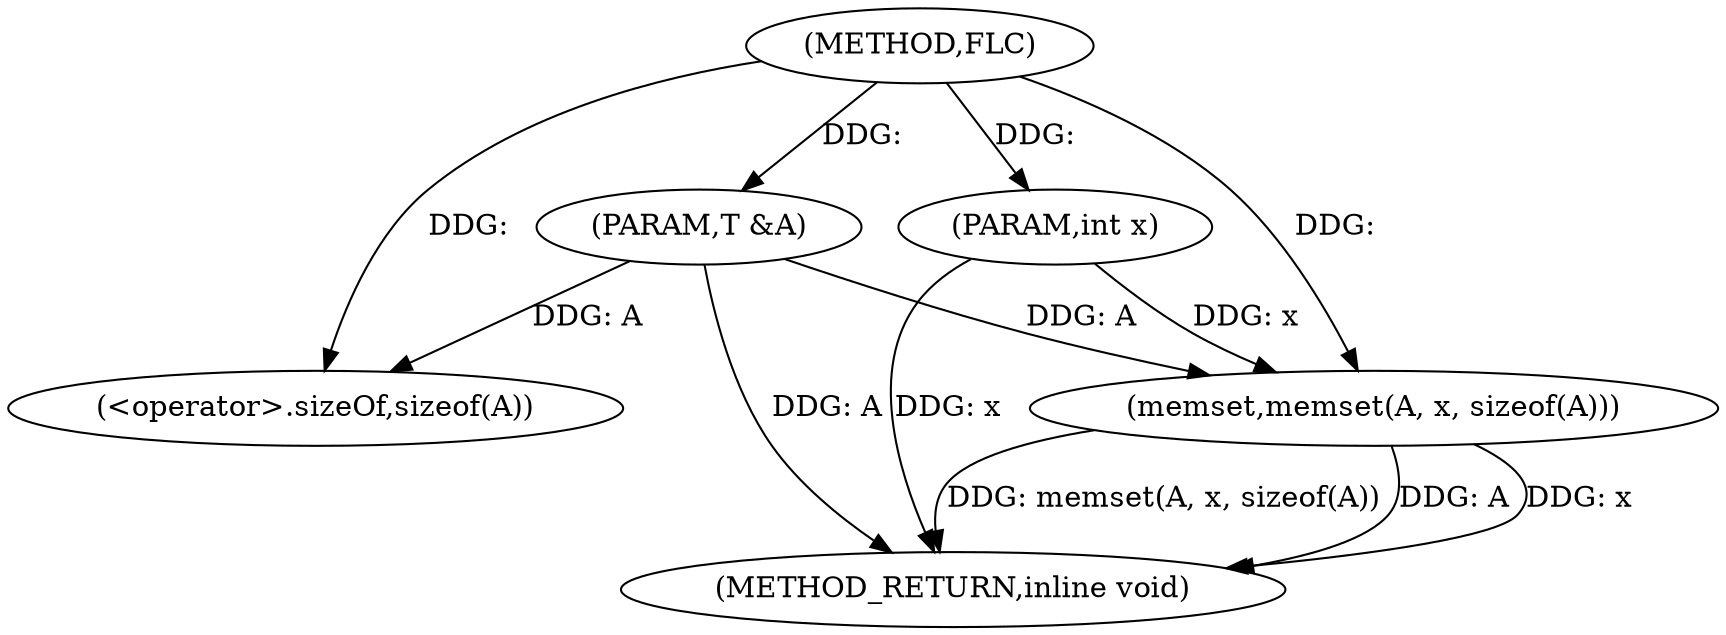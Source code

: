 digraph "FLC" {  
"1000848" [label = "(METHOD,FLC)" ]
"1000857" [label = "(METHOD_RETURN,inline void)" ]
"1000849" [label = "(PARAM,T &A)" ]
"1000850" [label = "(PARAM,int x)" ]
"1000852" [label = "(memset,memset(A, x, sizeof(A)))" ]
"1000855" [label = "(<operator>.sizeOf,sizeof(A))" ]
  "1000849" -> "1000857"  [ label = "DDG: A"] 
  "1000850" -> "1000857"  [ label = "DDG: x"] 
  "1000852" -> "1000857"  [ label = "DDG: A"] 
  "1000852" -> "1000857"  [ label = "DDG: x"] 
  "1000852" -> "1000857"  [ label = "DDG: memset(A, x, sizeof(A))"] 
  "1000848" -> "1000849"  [ label = "DDG: "] 
  "1000848" -> "1000850"  [ label = "DDG: "] 
  "1000849" -> "1000852"  [ label = "DDG: A"] 
  "1000848" -> "1000852"  [ label = "DDG: "] 
  "1000850" -> "1000852"  [ label = "DDG: x"] 
  "1000849" -> "1000855"  [ label = "DDG: A"] 
  "1000848" -> "1000855"  [ label = "DDG: "] 
}
